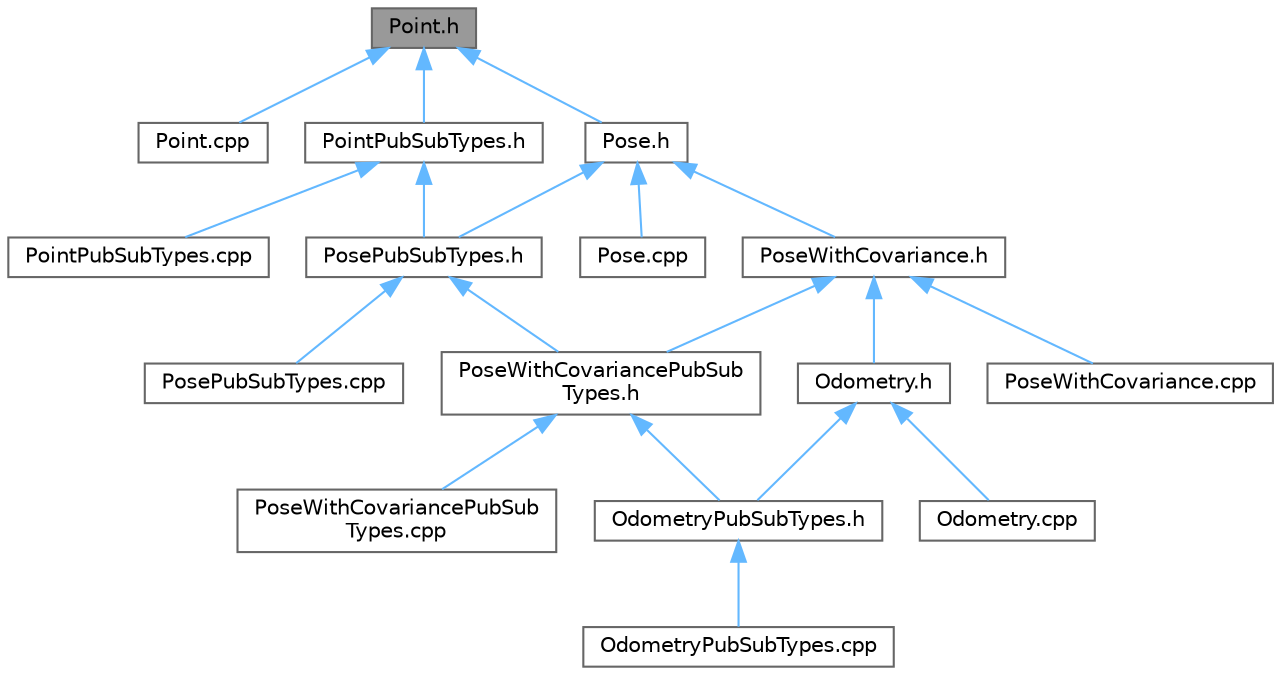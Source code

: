 digraph "Point.h"
{
 // INTERACTIVE_SVG=YES
 // LATEX_PDF_SIZE
  bgcolor="transparent";
  edge [fontname=Helvetica,fontsize=10,labelfontname=Helvetica,labelfontsize=10];
  node [fontname=Helvetica,fontsize=10,shape=box,height=0.2,width=0.4];
  Node1 [id="Node000001",label="Point.h",height=0.2,width=0.4,color="gray40", fillcolor="grey60", style="filled", fontcolor="black",tooltip=" "];
  Node1 -> Node2 [id="edge1_Node000001_Node000002",dir="back",color="steelblue1",style="solid",tooltip=" "];
  Node2 [id="Node000002",label="Point.cpp",height=0.2,width=0.4,color="grey40", fillcolor="white", style="filled",URL="$d3/d3f/Point_8cpp.html",tooltip=" "];
  Node1 -> Node3 [id="edge2_Node000001_Node000003",dir="back",color="steelblue1",style="solid",tooltip=" "];
  Node3 [id="Node000003",label="PointPubSubTypes.h",height=0.2,width=0.4,color="grey40", fillcolor="white", style="filled",URL="$de/d9a/PointPubSubTypes_8h.html",tooltip=" "];
  Node3 -> Node4 [id="edge3_Node000003_Node000004",dir="back",color="steelblue1",style="solid",tooltip=" "];
  Node4 [id="Node000004",label="PointPubSubTypes.cpp",height=0.2,width=0.4,color="grey40", fillcolor="white", style="filled",URL="$d0/d86/PointPubSubTypes_8cpp.html",tooltip=" "];
  Node3 -> Node5 [id="edge4_Node000003_Node000005",dir="back",color="steelblue1",style="solid",tooltip=" "];
  Node5 [id="Node000005",label="PosePubSubTypes.h",height=0.2,width=0.4,color="grey40", fillcolor="white", style="filled",URL="$d9/d09/PosePubSubTypes_8h.html",tooltip=" "];
  Node5 -> Node6 [id="edge5_Node000005_Node000006",dir="back",color="steelblue1",style="solid",tooltip=" "];
  Node6 [id="Node000006",label="PosePubSubTypes.cpp",height=0.2,width=0.4,color="grey40", fillcolor="white", style="filled",URL="$d0/dc1/PosePubSubTypes_8cpp.html",tooltip=" "];
  Node5 -> Node7 [id="edge6_Node000005_Node000007",dir="back",color="steelblue1",style="solid",tooltip=" "];
  Node7 [id="Node000007",label="PoseWithCovariancePubSub\lTypes.h",height=0.2,width=0.4,color="grey40", fillcolor="white", style="filled",URL="$da/d6d/PoseWithCovariancePubSubTypes_8h.html",tooltip=" "];
  Node7 -> Node8 [id="edge7_Node000007_Node000008",dir="back",color="steelblue1",style="solid",tooltip=" "];
  Node8 [id="Node000008",label="OdometryPubSubTypes.h",height=0.2,width=0.4,color="grey40", fillcolor="white", style="filled",URL="$d9/d03/OdometryPubSubTypes_8h.html",tooltip=" "];
  Node8 -> Node9 [id="edge8_Node000008_Node000009",dir="back",color="steelblue1",style="solid",tooltip=" "];
  Node9 [id="Node000009",label="OdometryPubSubTypes.cpp",height=0.2,width=0.4,color="grey40", fillcolor="white", style="filled",URL="$df/da9/OdometryPubSubTypes_8cpp.html",tooltip=" "];
  Node7 -> Node10 [id="edge9_Node000007_Node000010",dir="back",color="steelblue1",style="solid",tooltip=" "];
  Node10 [id="Node000010",label="PoseWithCovariancePubSub\lTypes.cpp",height=0.2,width=0.4,color="grey40", fillcolor="white", style="filled",URL="$d4/d5b/PoseWithCovariancePubSubTypes_8cpp.html",tooltip=" "];
  Node1 -> Node11 [id="edge10_Node000001_Node000011",dir="back",color="steelblue1",style="solid",tooltip=" "];
  Node11 [id="Node000011",label="Pose.h",height=0.2,width=0.4,color="grey40", fillcolor="white", style="filled",URL="$d7/db5/Pose_8h.html",tooltip=" "];
  Node11 -> Node12 [id="edge11_Node000011_Node000012",dir="back",color="steelblue1",style="solid",tooltip=" "];
  Node12 [id="Node000012",label="Pose.cpp",height=0.2,width=0.4,color="grey40", fillcolor="white", style="filled",URL="$d8/d05/Pose_8cpp.html",tooltip=" "];
  Node11 -> Node5 [id="edge12_Node000011_Node000005",dir="back",color="steelblue1",style="solid",tooltip=" "];
  Node11 -> Node13 [id="edge13_Node000011_Node000013",dir="back",color="steelblue1",style="solid",tooltip=" "];
  Node13 [id="Node000013",label="PoseWithCovariance.h",height=0.2,width=0.4,color="grey40", fillcolor="white", style="filled",URL="$df/d57/PoseWithCovariance_8h.html",tooltip=" "];
  Node13 -> Node14 [id="edge14_Node000013_Node000014",dir="back",color="steelblue1",style="solid",tooltip=" "];
  Node14 [id="Node000014",label="Odometry.h",height=0.2,width=0.4,color="grey40", fillcolor="white", style="filled",URL="$d3/d12/Odometry_8h.html",tooltip=" "];
  Node14 -> Node15 [id="edge15_Node000014_Node000015",dir="back",color="steelblue1",style="solid",tooltip=" "];
  Node15 [id="Node000015",label="Odometry.cpp",height=0.2,width=0.4,color="grey40", fillcolor="white", style="filled",URL="$db/dce/Odometry_8cpp.html",tooltip=" "];
  Node14 -> Node8 [id="edge16_Node000014_Node000008",dir="back",color="steelblue1",style="solid",tooltip=" "];
  Node13 -> Node16 [id="edge17_Node000013_Node000016",dir="back",color="steelblue1",style="solid",tooltip=" "];
  Node16 [id="Node000016",label="PoseWithCovariance.cpp",height=0.2,width=0.4,color="grey40", fillcolor="white", style="filled",URL="$db/db2/PoseWithCovariance_8cpp.html",tooltip=" "];
  Node13 -> Node7 [id="edge18_Node000013_Node000007",dir="back",color="steelblue1",style="solid",tooltip=" "];
}
